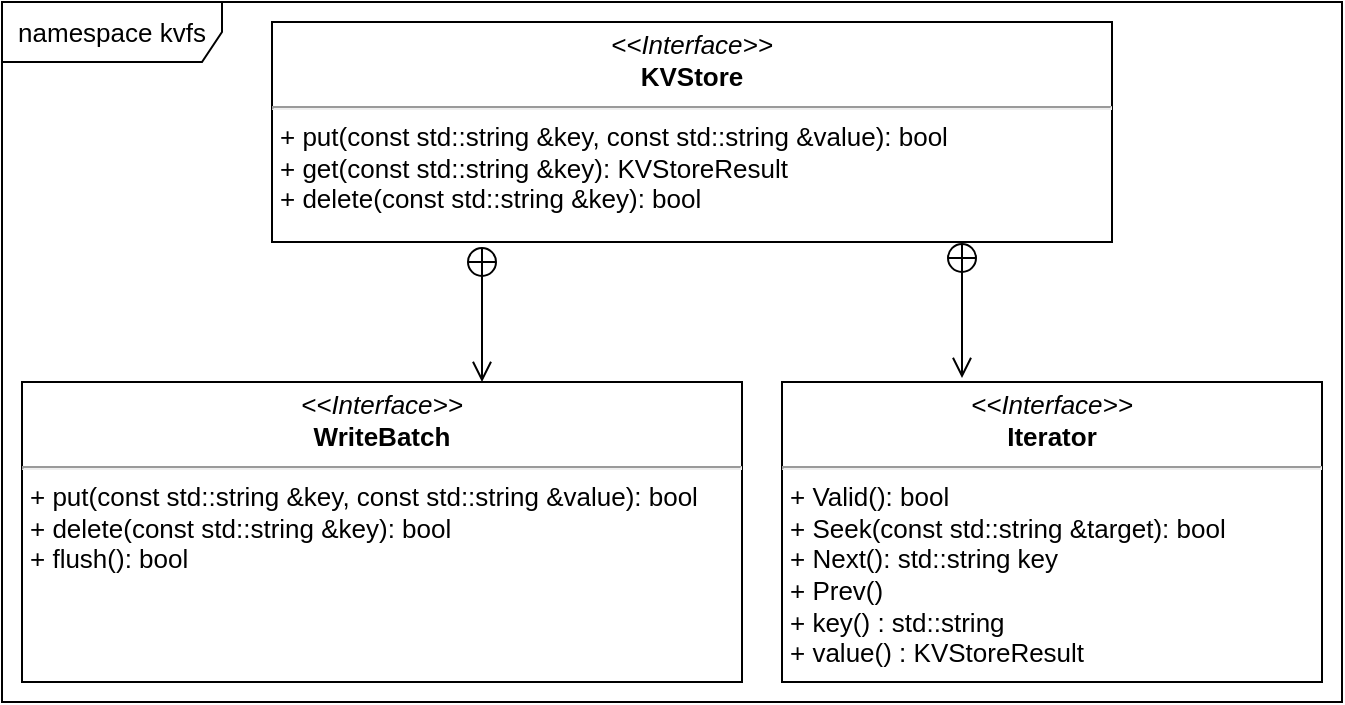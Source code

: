 <mxfile version="10.5.9" type="device"><diagram name="Page-1" id="5f0bae14-7c28-e335-631c-24af17079c00"><mxGraphModel dx="785" dy="507" grid="1" gridSize="10" guides="1" tooltips="1" connect="1" arrows="1" fold="1" page="1" pageScale="1" pageWidth="1100" pageHeight="850" background="#ffffff" math="0" shadow="0"><root><mxCell id="0"/><mxCell id="1" parent="0"/><mxCell id="N7ooAZ-OdlWKqyn1Ocxi-1" value="namespace kvfs" style="shape=umlFrame;whiteSpace=wrap;html=1;width=110;height=30;fontSize=13;" vertex="1" parent="1"><mxGeometry x="20" y="90" width="670" height="350" as="geometry"/></mxCell><mxCell id="_H_4G2ar8_gpDE52jGdV-32" value="&lt;p style=&quot;margin: 4px 0px 0px; text-align: center; font-size: 13px;&quot;&gt;&lt;i style=&quot;font-size: 13px;&quot;&gt;&amp;lt;&amp;lt;Interface&amp;gt;&amp;gt;&lt;/i&gt;&lt;br style=&quot;font-size: 13px;&quot;&gt;&lt;b style=&quot;font-size: 13px;&quot;&gt;KVStore&lt;/b&gt;&lt;/p&gt;&lt;hr style=&quot;font-size: 13px;&quot;&gt;&lt;p style=&quot;margin: 0px 0px 0px 4px; font-size: 13px;&quot;&gt;+ put(const std::string &amp;amp;key, const std::string &amp;amp;value): bool&lt;br style=&quot;font-size: 13px;&quot;&gt;+ get(const std::string &amp;amp;key): KVStoreResult&lt;/p&gt;&lt;p style=&quot;margin: 0px 0px 0px 4px; font-size: 13px;&quot;&gt;+ delete(const std::string &amp;amp;key): bool&lt;/p&gt;" style="verticalAlign=top;align=left;overflow=fill;fontSize=13;fontFamily=Helvetica;html=1;" parent="1" vertex="1"><mxGeometry x="155" y="100" width="420" height="110" as="geometry"/></mxCell><mxCell id="_H_4G2ar8_gpDE52jGdV-33" value="" style="endArrow=open;startArrow=circlePlus;endFill=0;startFill=0;endSize=8;html=1;fontSize=13;" parent="1" edge="1"><mxGeometry width="160" relative="1" as="geometry"><mxPoint x="260" y="212" as="sourcePoint"/><mxPoint x="260" y="280" as="targetPoint"/></mxGeometry></mxCell><mxCell id="_H_4G2ar8_gpDE52jGdV-34" value="&lt;p style=&quot;margin: 4px 0px 0px ; text-align: center ; font-size: 13px&quot;&gt;&lt;i style=&quot;font-size: 13px&quot;&gt;&amp;lt;&amp;lt;Interface&amp;gt;&amp;gt;&lt;/i&gt;&lt;br style=&quot;font-size: 13px&quot;&gt;&lt;b style=&quot;font-size: 13px&quot;&gt;WriteBatch&lt;/b&gt;&lt;/p&gt;&lt;hr style=&quot;font-size: 13px&quot;&gt;&lt;p style=&quot;margin: 0px 0px 0px 4px ; font-size: 13px&quot;&gt;+ put(const std::string &amp;amp;key, const std::string &amp;amp;value): bool&lt;/p&gt;&lt;p style=&quot;margin: 0px 0px 0px 4px ; font-size: 13px&quot;&gt;+ delete(const std::string &amp;amp;key): bool&lt;/p&gt;&lt;p style=&quot;margin: 0px 0px 0px 4px ; font-size: 13px&quot;&gt;+ flush(): bool&lt;/p&gt;" style="verticalAlign=top;align=left;overflow=fill;fontSize=13;fontFamily=Helvetica;html=1;" parent="1" vertex="1"><mxGeometry x="30" y="280" width="360" height="150" as="geometry"/></mxCell><mxCell id="_H_4G2ar8_gpDE52jGdV-36" value="&lt;p style=&quot;margin: 4px 0px 0px ; text-align: center ; font-size: 13px&quot;&gt;&lt;i style=&quot;font-size: 13px&quot;&gt;&amp;lt;&amp;lt;Interface&amp;gt;&amp;gt;&lt;/i&gt;&lt;br style=&quot;font-size: 13px&quot;&gt;&lt;b style=&quot;font-size: 13px&quot;&gt;Iterator&lt;/b&gt;&lt;/p&gt;&lt;hr style=&quot;font-size: 13px&quot;&gt;&lt;p style=&quot;margin: 0px 0px 0px 4px ; font-size: 13px&quot;&gt;+ Valid(): bool&lt;/p&gt;&lt;p style=&quot;margin: 0px 0px 0px 4px ; font-size: 13px&quot;&gt;+ Seek(const std::string &amp;amp;target): bool&lt;/p&gt;&lt;p style=&quot;margin: 0px 0px 0px 4px ; font-size: 13px&quot;&gt;+ Next(): std::string key&lt;/p&gt;&lt;p style=&quot;margin: 0px 0px 0px 4px ; font-size: 13px&quot;&gt;+ Prev()&lt;/p&gt;&lt;p style=&quot;margin: 0px 0px 0px 4px ; font-size: 13px&quot;&gt;+ key() : std::string&lt;/p&gt;&lt;p style=&quot;margin: 0px 0px 0px 4px ; font-size: 13px&quot;&gt;+ value() : KVStoreResult&lt;/p&gt;&lt;p style=&quot;margin: 0px 0px 0px 4px ; font-size: 13px&quot;&gt;&lt;br style=&quot;font-size: 13px&quot;&gt;&lt;/p&gt;&lt;p style=&quot;margin: 0px 0px 0px 4px ; font-size: 13px&quot;&gt;&lt;br style=&quot;font-size: 13px&quot;&gt;&lt;/p&gt;" style="verticalAlign=top;align=left;overflow=fill;fontSize=13;fontFamily=Helvetica;html=1;" parent="1" vertex="1"><mxGeometry x="410" y="280" width="270" height="150" as="geometry"/></mxCell><mxCell id="N7ooAZ-OdlWKqyn1Ocxi-3" value="" style="endArrow=open;startArrow=circlePlus;endFill=0;startFill=0;endSize=8;html=1;fontSize=13;" edge="1" parent="1"><mxGeometry width="160" relative="1" as="geometry"><mxPoint x="500" y="210" as="sourcePoint"/><mxPoint x="500" y="278" as="targetPoint"/></mxGeometry></mxCell></root></mxGraphModel></diagram></mxfile>